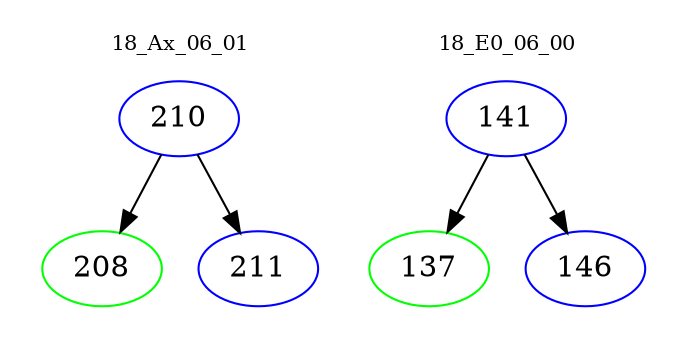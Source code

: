 digraph{
subgraph cluster_0 {
color = white
label = "18_Ax_06_01";
fontsize=10;
T0_210 [label="210", color="blue"]
T0_210 -> T0_208 [color="black"]
T0_208 [label="208", color="green"]
T0_210 -> T0_211 [color="black"]
T0_211 [label="211", color="blue"]
}
subgraph cluster_1 {
color = white
label = "18_E0_06_00";
fontsize=10;
T1_141 [label="141", color="blue"]
T1_141 -> T1_137 [color="black"]
T1_137 [label="137", color="green"]
T1_141 -> T1_146 [color="black"]
T1_146 [label="146", color="blue"]
}
}
